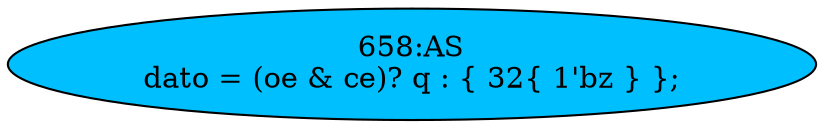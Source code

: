 strict digraph "" {
	node [label="\N"];
	"658:AS"	 [ast="<pyverilog.vparser.ast.Assign object at 0x7feacf6295d0>",
		def_var="['dato']",
		fillcolor=deepskyblue,
		label="658:AS
dato = (oe & ce)? q : { 32{ 1'bz } };",
		statements="[]",
		style=filled,
		typ=Assign,
		use_var="['oe', 'ce', 'q']"];
}
